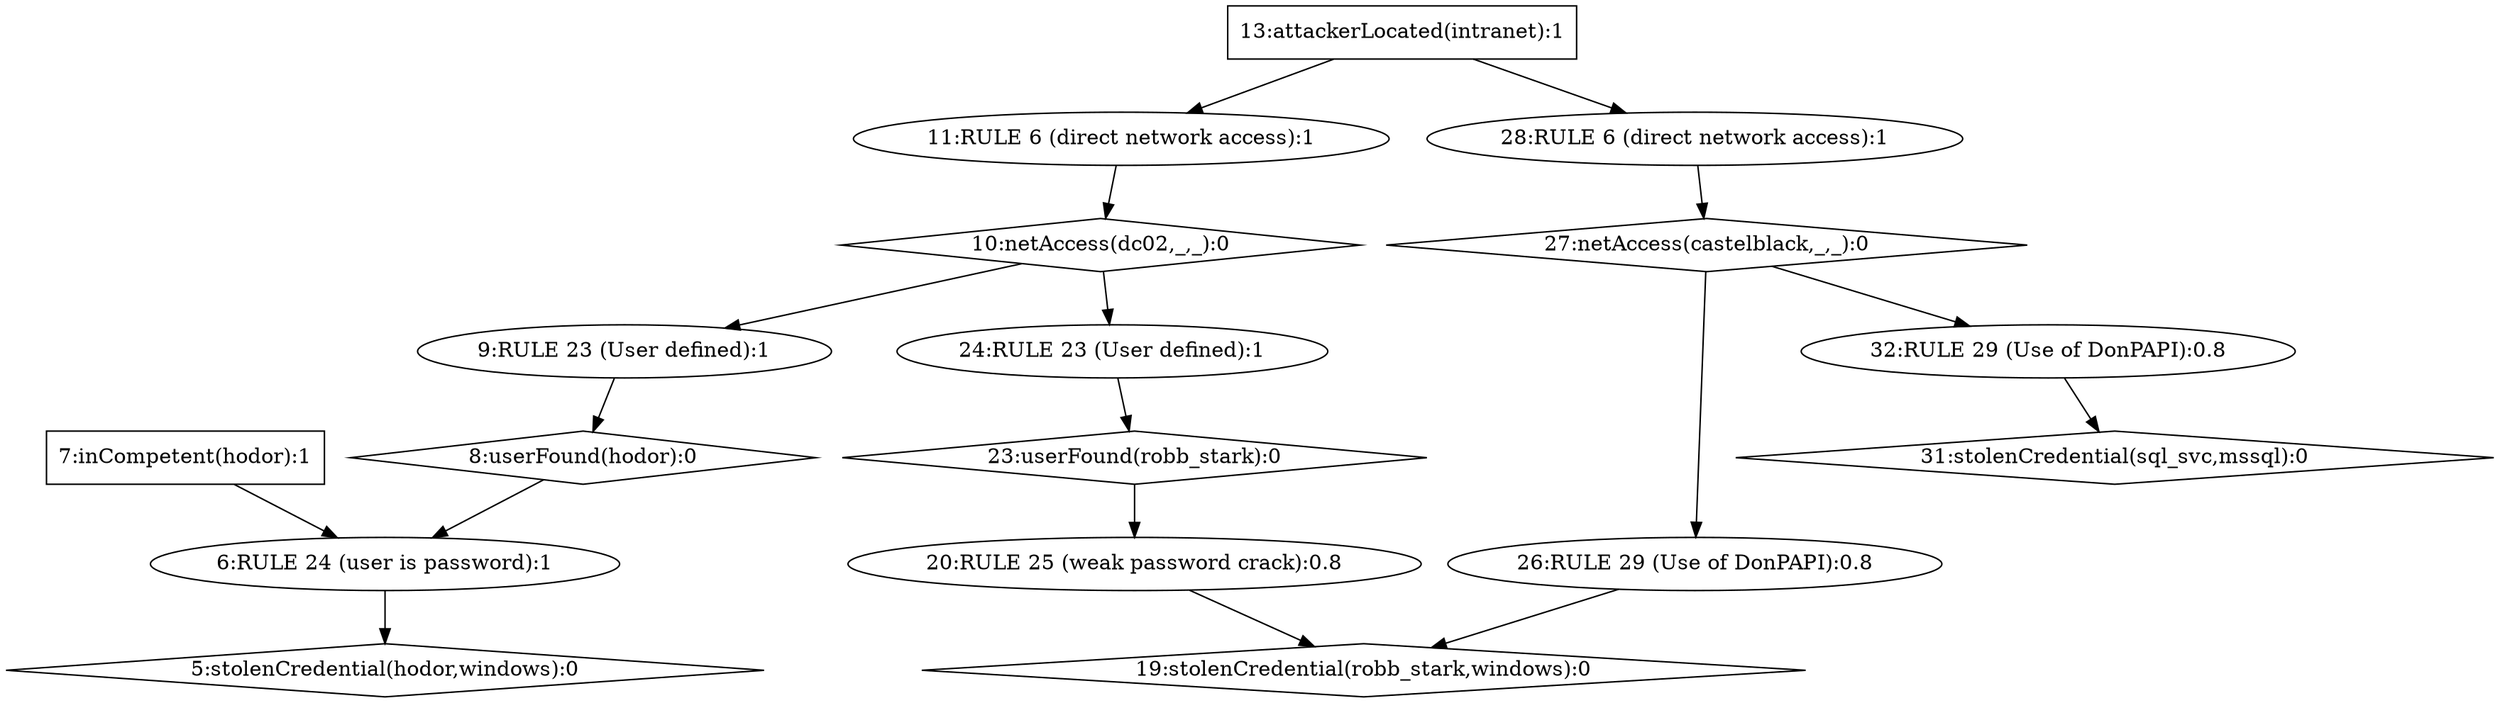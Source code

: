 strict digraph G {
  1 [ label="5:stolenCredential(hodor,windows):0" shape="diamond" ];
  2 [ label="6:RULE 24 (user is password):1" shape="ellipse" ];
  3 [ label="7:inCompetent(hodor):1" shape="box" ];
  4 [ label="8:userFound(hodor):0" shape="diamond" ];
  5 [ label="9:RULE 23 (User defined):1" shape="ellipse" ];
  6 [ label="10:netAccess(dc02,_,_):0" shape="diamond" ];
  7 [ label="11:RULE 6 (direct network access):1" shape="ellipse" ];
  8 [ label="13:attackerLocated(intranet):1" shape="box" ];
  9 [ label="19:stolenCredential(robb_stark,windows):0" shape="diamond" ];
  10 [ label="20:RULE 25 (weak password crack):0.8" shape="ellipse" ];
  11 [ label="23:userFound(robb_stark):0" shape="diamond" ];
  12 [ label="24:RULE 23 (User defined):1" shape="ellipse" ];
  13 [ label="26:RULE 29 (Use of DonPAPI):0.8" shape="ellipse" ];
  14 [ label="27:netAccess(castelblack,_,_):0" shape="diamond" ];
  15 [ label="28:RULE 6 (direct network access):1" shape="ellipse" ];
  16 [ label="31:stolenCredential(sql_svc,mssql):0" shape="diamond" ];
  17 [ label="32:RULE 29 (Use of DonPAPI):0.8" shape="ellipse" ];
  3 -> 2 [ color="black" ];
  8 -> 7 [ color="black" ];
  7 -> 6 [ color="black" ];
  6 -> 5 [ color="black" ];
  5 -> 4 [ color="black" ];
  4 -> 2 [ color="black" ];
  2 -> 1 [ color="black" ];
  6 -> 12 [ color="black" ];
  12 -> 11 [ color="black" ];
  11 -> 10 [ color="black" ];
  10 -> 9 [ color="black" ];
  8 -> 15 [ color="black" ];
  15 -> 14 [ color="black" ];
  14 -> 13 [ color="black" ];
  13 -> 9 [ color="black" ];
  14 -> 17 [ color="black" ];
  17 -> 16 [ color="black" ];
}
